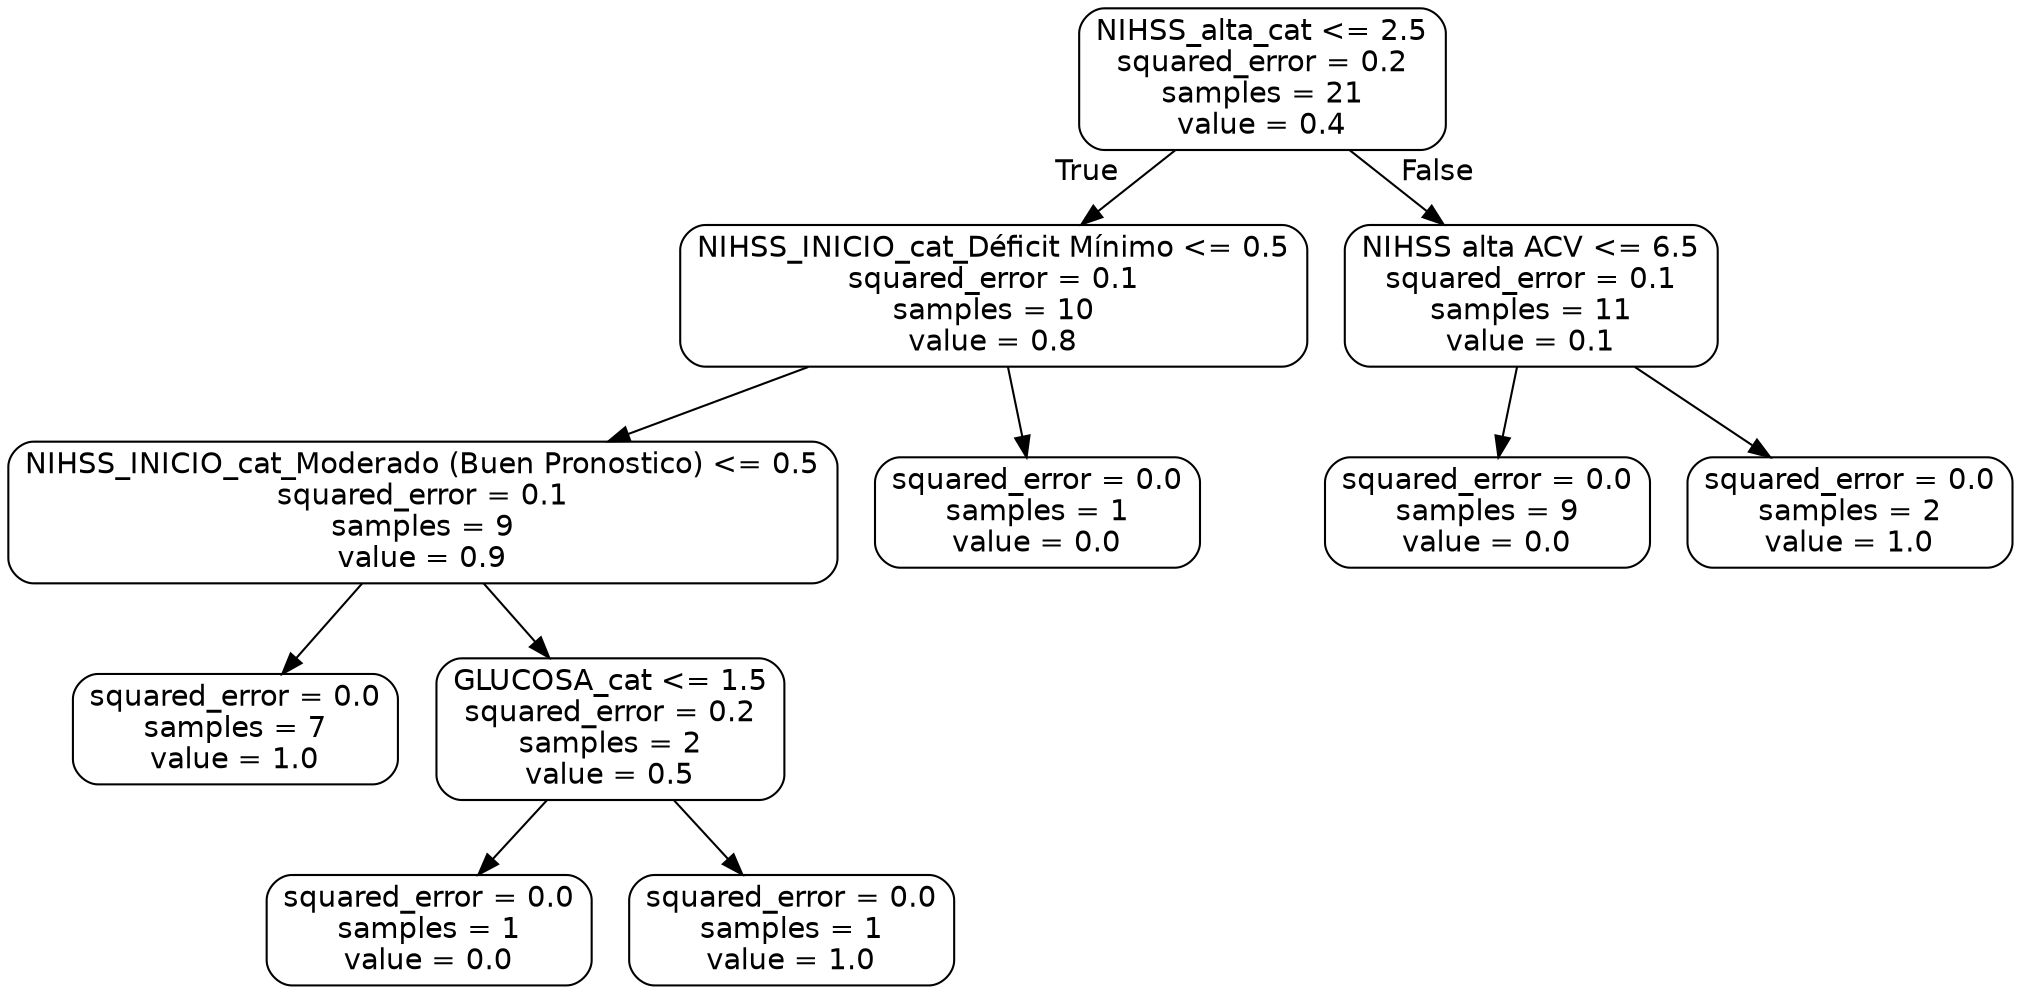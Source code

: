 digraph Tree {
node [shape=box, style="rounded", color="black", fontname="helvetica"] ;
edge [fontname="helvetica"] ;
0 [label="NIHSS_alta_cat <= 2.5\nsquared_error = 0.2\nsamples = 21\nvalue = 0.4"] ;
1 [label="NIHSS_INICIO_cat_Déficit Mínimo <= 0.5\nsquared_error = 0.1\nsamples = 10\nvalue = 0.8"] ;
0 -> 1 [labeldistance=2.5, labelangle=45, headlabel="True"] ;
2 [label="NIHSS_INICIO_cat_Moderado (Buen Pronostico) <= 0.5\nsquared_error = 0.1\nsamples = 9\nvalue = 0.9"] ;
1 -> 2 ;
3 [label="squared_error = 0.0\nsamples = 7\nvalue = 1.0"] ;
2 -> 3 ;
4 [label="GLUCOSA_cat <= 1.5\nsquared_error = 0.2\nsamples = 2\nvalue = 0.5"] ;
2 -> 4 ;
5 [label="squared_error = 0.0\nsamples = 1\nvalue = 0.0"] ;
4 -> 5 ;
6 [label="squared_error = 0.0\nsamples = 1\nvalue = 1.0"] ;
4 -> 6 ;
7 [label="squared_error = 0.0\nsamples = 1\nvalue = 0.0"] ;
1 -> 7 ;
8 [label="NIHSS alta ACV <= 6.5\nsquared_error = 0.1\nsamples = 11\nvalue = 0.1"] ;
0 -> 8 [labeldistance=2.5, labelangle=-45, headlabel="False"] ;
9 [label="squared_error = 0.0\nsamples = 9\nvalue = 0.0"] ;
8 -> 9 ;
10 [label="squared_error = 0.0\nsamples = 2\nvalue = 1.0"] ;
8 -> 10 ;
}
